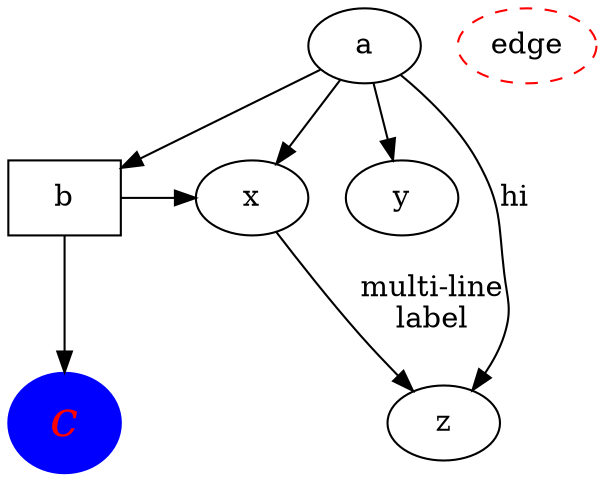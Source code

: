 digraph test340282366920938463463374607431768211455 {
       a -> b -> c;
       a -> {x y};
       b [shape=box];
       c [laแbel="hello\nworld",color=blue,fontsize=24,
            fontname="Palatino-Italic",fontcolor=red,style=filled];
       a -> z [label="hi", wʲeight=1];
       x -> z [label="multi-line\nlabel"];
       edge󠁓 [style=dashed,color=red];
       b -> x;
       {rank=same; b x}
}

